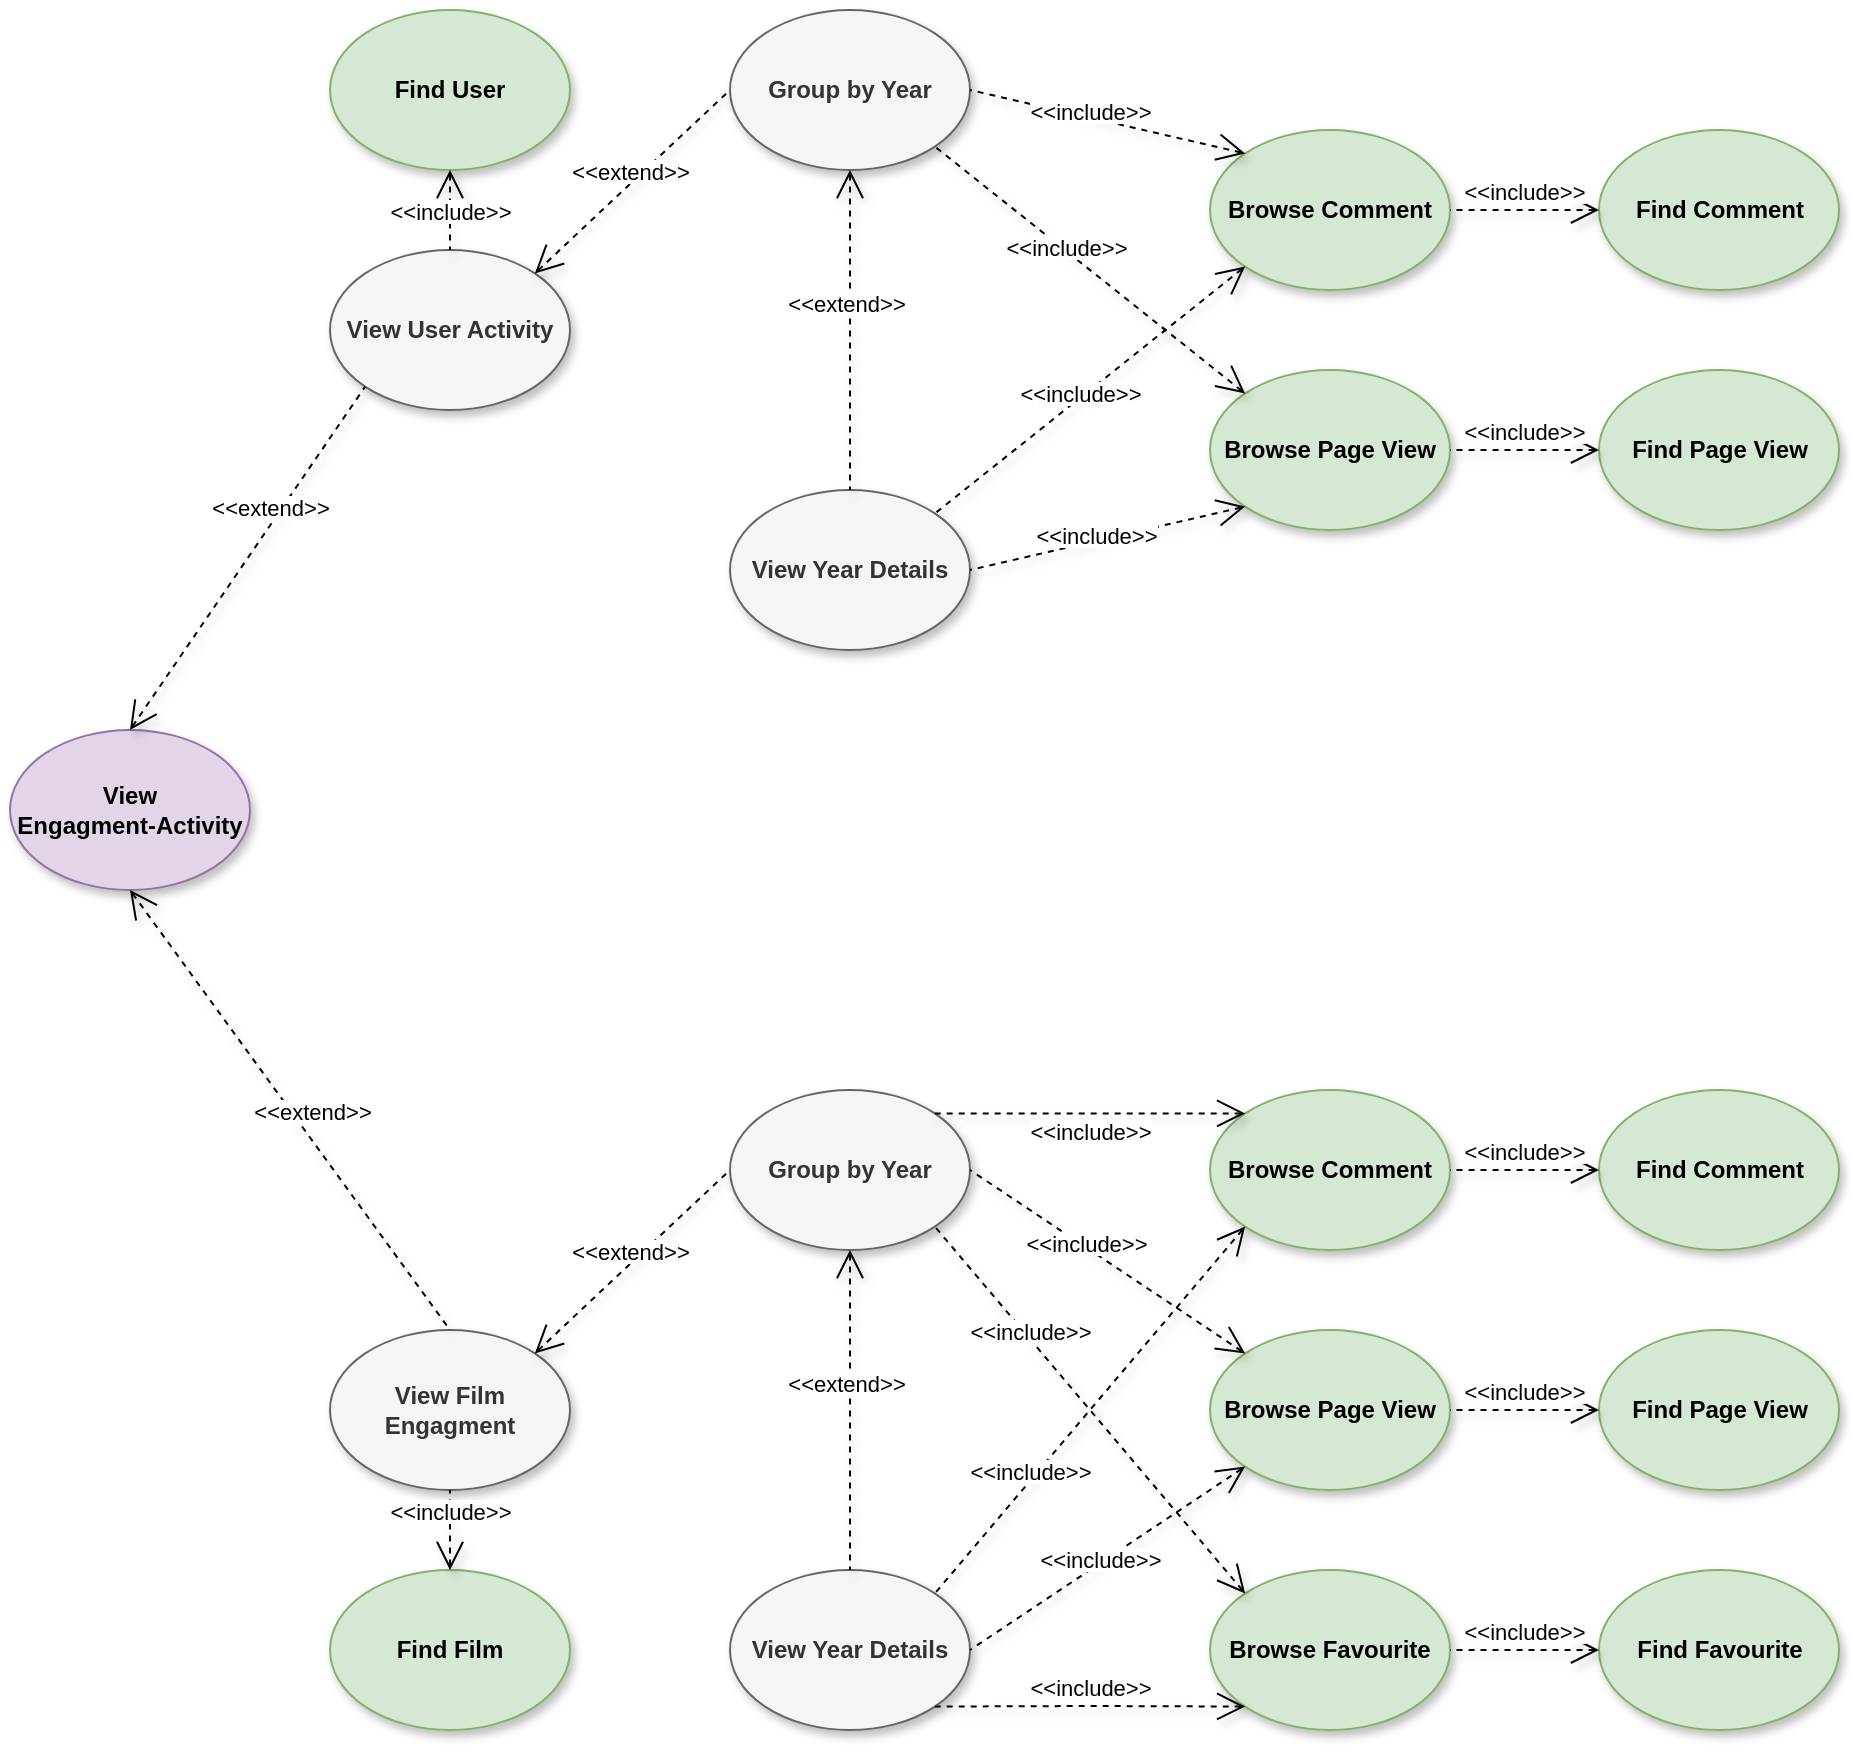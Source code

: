 <mxfile version="12.1.0" type="device" pages="1"><diagram id="BbvuW23b8s510joW4BoM" name="Pagina-1"><mxGraphModel dx="1417" dy="442" grid="1" gridSize="10" guides="1" tooltips="1" connect="1" arrows="1" fold="1" page="1" pageScale="1" pageWidth="827" pageHeight="1169" math="0" shadow="0"><root><mxCell id="0"/><mxCell id="1" parent="0"/><mxCell id="gbE8u1Lyj_9UGCvHLwwf-1" value="View &lt;br&gt;Engagment-Activity" style="ellipse;whiteSpace=wrap;html=1;fontStyle=1;fillColor=#e1d5e7;strokeColor=#9673a6;shadow=1;" parent="1" vertex="1"><mxGeometry x="-480" y="480" width="120" height="80" as="geometry"/></mxCell><mxCell id="gbE8u1Lyj_9UGCvHLwwf-3" value="View Film Engagment" style="ellipse;whiteSpace=wrap;html=1;fontStyle=1;fillColor=#f5f5f5;strokeColor=#666666;shadow=1;fontColor=#333333;" parent="1" vertex="1"><mxGeometry x="-320" y="780" width="120" height="80" as="geometry"/></mxCell><mxCell id="gbE8u1Lyj_9UGCvHLwwf-12" value="Find Film" style="ellipse;whiteSpace=wrap;html=1;fontStyle=1;fillColor=#d5e8d4;strokeColor=#82b366;shadow=1;" parent="1" vertex="1"><mxGeometry x="-320" y="900" width="120" height="80" as="geometry"/></mxCell><mxCell id="gbE8u1Lyj_9UGCvHLwwf-17" value="&lt;span style=&quot;background-color: rgb(255 , 255 , 255)&quot;&gt;&amp;lt;&amp;lt;include&amp;gt;&amp;gt;&lt;/span&gt;" style="edgeStyle=none;html=1;startArrow=open;endArrow=none;startSize=12;verticalAlign=bottom;dashed=1;labelBackgroundColor=none;entryX=0.5;entryY=1;entryDx=0;entryDy=0;shadow=1;exitX=0.5;exitY=0;exitDx=0;exitDy=0;" parent="1" source="gbE8u1Lyj_9UGCvHLwwf-12" target="gbE8u1Lyj_9UGCvHLwwf-3" edge="1"><mxGeometry width="160" relative="1" as="geometry"><mxPoint x="-416.5" y="1070" as="sourcePoint"/><mxPoint x="-416.5" y="910" as="targetPoint"/><mxPoint as="offset"/></mxGeometry></mxCell><mxCell id="gbE8u1Lyj_9UGCvHLwwf-19" value="&lt;span style=&quot;background-color: rgb(255 , 255 , 255)&quot;&gt;&amp;lt;&amp;lt;extend&amp;gt;&amp;gt;&lt;/span&gt;" style="edgeStyle=none;html=1;startArrow=open;endArrow=none;startSize=12;verticalAlign=bottom;dashed=1;labelBackgroundColor=none;entryX=0.5;entryY=0;entryDx=0;entryDy=0;shadow=1;exitX=0.5;exitY=1;exitDx=0;exitDy=0;" parent="1" source="gbE8u1Lyj_9UGCvHLwwf-1" target="gbE8u1Lyj_9UGCvHLwwf-3" edge="1"><mxGeometry x="0.103" y="2" width="160" relative="1" as="geometry"><mxPoint x="-180" y="740" as="sourcePoint"/><mxPoint x="-220.5" y="600" as="targetPoint"/><mxPoint x="1" as="offset"/></mxGeometry></mxCell><mxCell id="gbE8u1Lyj_9UGCvHLwwf-33" value="View User Activity" style="ellipse;whiteSpace=wrap;html=1;fontStyle=1;fillColor=#f5f5f5;strokeColor=#666666;shadow=1;fontColor=#333333;" parent="1" vertex="1"><mxGeometry x="-320" y="240" width="120" height="80" as="geometry"/></mxCell><mxCell id="gbE8u1Lyj_9UGCvHLwwf-35" value="Group by Year" style="ellipse;whiteSpace=wrap;html=1;fontStyle=1;fillColor=#f5f5f5;strokeColor=#666666;shadow=1;fontColor=#333333;" parent="1" vertex="1"><mxGeometry x="-120" y="120" width="120" height="80" as="geometry"/></mxCell><mxCell id="gbE8u1Lyj_9UGCvHLwwf-39" value="Browse Comment" style="ellipse;whiteSpace=wrap;html=1;fontStyle=1;fillColor=#d5e8d4;strokeColor=#82b366;shadow=1;" parent="1" vertex="1"><mxGeometry x="120" y="180" width="120" height="80" as="geometry"/></mxCell><mxCell id="gbE8u1Lyj_9UGCvHLwwf-40" value="Browse Page View" style="ellipse;whiteSpace=wrap;html=1;fontStyle=1;fillColor=#d5e8d4;strokeColor=#82b366;shadow=1;" parent="1" vertex="1"><mxGeometry x="120" y="300" width="120" height="80" as="geometry"/></mxCell><mxCell id="gbE8u1Lyj_9UGCvHLwwf-42" value="Find User" style="ellipse;whiteSpace=wrap;html=1;fontStyle=1;fillColor=#d5e8d4;strokeColor=#82b366;shadow=1;" parent="1" vertex="1"><mxGeometry x="-320" y="120" width="120" height="80" as="geometry"/></mxCell><mxCell id="gbE8u1Lyj_9UGCvHLwwf-43" value="Find Comment" style="ellipse;whiteSpace=wrap;html=1;fontStyle=1;fillColor=#d5e8d4;strokeColor=#82b366;shadow=1;" parent="1" vertex="1"><mxGeometry x="314.5" y="180" width="120" height="80" as="geometry"/></mxCell><mxCell id="gbE8u1Lyj_9UGCvHLwwf-44" value="Find Page View" style="ellipse;whiteSpace=wrap;html=1;fontStyle=1;fillColor=#d5e8d4;strokeColor=#82b366;shadow=1;" parent="1" vertex="1"><mxGeometry x="314.5" y="300" width="120" height="80" as="geometry"/></mxCell><mxCell id="gbE8u1Lyj_9UGCvHLwwf-46" value="&lt;span style=&quot;background-color: rgb(255 , 255 , 255)&quot;&gt;&amp;lt;&amp;lt;include&amp;gt;&amp;gt;&lt;/span&gt;" style="edgeStyle=none;html=1;startArrow=open;endArrow=none;startSize=12;verticalAlign=bottom;dashed=1;labelBackgroundColor=none;shadow=1;" parent="1" source="gbE8u1Lyj_9UGCvHLwwf-42" edge="1"><mxGeometry x="0.5" width="160" relative="1" as="geometry"><mxPoint x="-260" y="190" as="sourcePoint"/><mxPoint x="-260" y="240" as="targetPoint"/><mxPoint as="offset"/></mxGeometry></mxCell><mxCell id="gbE8u1Lyj_9UGCvHLwwf-49" value="&lt;span style=&quot;background-color: rgb(255 , 255 , 255)&quot;&gt;&amp;lt;&amp;lt;extend&amp;gt;&amp;gt;&lt;/span&gt;" style="edgeStyle=none;html=1;startArrow=open;endArrow=none;startSize=12;verticalAlign=bottom;dashed=1;labelBackgroundColor=none;entryX=0;entryY=0.5;entryDx=0;entryDy=0;shadow=1;exitX=1;exitY=0;exitDx=0;exitDy=0;" parent="1" source="gbE8u1Lyj_9UGCvHLwwf-33" target="gbE8u1Lyj_9UGCvHLwwf-35" edge="1"><mxGeometry x="-0.056" y="-2" width="160" relative="1" as="geometry"><mxPoint x="-207.574" y="261.716" as="sourcePoint"/><mxPoint x="-110" y="110.0" as="targetPoint"/><mxPoint as="offset"/></mxGeometry></mxCell><mxCell id="gbE8u1Lyj_9UGCvHLwwf-56" value="&lt;span style=&quot;background-color: rgb(255 , 255 , 255)&quot;&gt;&amp;lt;&amp;lt;include&amp;gt;&amp;gt;&lt;/span&gt;" style="edgeStyle=none;html=1;startArrow=open;endArrow=none;startSize=12;verticalAlign=bottom;dashed=1;labelBackgroundColor=none;shadow=1;entryX=1;entryY=1;entryDx=0;entryDy=0;exitX=0;exitY=0;exitDx=0;exitDy=0;" parent="1" source="gbE8u1Lyj_9UGCvHLwwf-40" target="gbE8u1Lyj_9UGCvHLwwf-35" edge="1"><mxGeometry x="0.108" y="6" width="160" relative="1" as="geometry"><mxPoint x="150.574" y="261.716" as="sourcePoint"/><mxPoint x="10" y="230" as="targetPoint"/><mxPoint as="offset"/></mxGeometry></mxCell><mxCell id="gbE8u1Lyj_9UGCvHLwwf-59" value="&lt;span style=&quot;background-color: rgb(255 , 255 , 255)&quot;&gt;&amp;lt;&amp;lt;include&amp;gt;&amp;gt;&lt;/span&gt;" style="edgeStyle=none;html=1;startArrow=open;endArrow=none;startSize=12;verticalAlign=bottom;dashed=1;labelBackgroundColor=none;entryX=1;entryY=0.5;entryDx=0;entryDy=0;shadow=1;" parent="1" source="gbE8u1Lyj_9UGCvHLwwf-44" target="gbE8u1Lyj_9UGCvHLwwf-40" edge="1"><mxGeometry x="0.007" width="160" relative="1" as="geometry"><mxPoint x="327.5" y="470" as="sourcePoint"/><mxPoint x="253.0" y="470" as="targetPoint"/><mxPoint as="offset"/></mxGeometry></mxCell><mxCell id="gbE8u1Lyj_9UGCvHLwwf-60" value="&lt;span style=&quot;background-color: rgb(255 , 255 , 255)&quot;&gt;&amp;lt;&amp;lt;include&amp;gt;&amp;gt;&lt;/span&gt;" style="edgeStyle=none;html=1;startArrow=open;endArrow=none;startSize=12;verticalAlign=bottom;dashed=1;labelBackgroundColor=none;entryX=1;entryY=0.5;entryDx=0;entryDy=0;shadow=1;exitX=0;exitY=0.5;exitDx=0;exitDy=0;" parent="1" source="gbE8u1Lyj_9UGCvHLwwf-43" target="gbE8u1Lyj_9UGCvHLwwf-39" edge="1"><mxGeometry x="0.007" width="160" relative="1" as="geometry"><mxPoint x="324.5" y="350" as="sourcePoint"/><mxPoint x="250" y="350" as="targetPoint"/><mxPoint as="offset"/></mxGeometry></mxCell><mxCell id="gbE8u1Lyj_9UGCvHLwwf-61" value="&lt;span style=&quot;background-color: rgb(255 , 255 , 255)&quot;&gt;&amp;lt;&amp;lt;extend&amp;gt;&amp;gt;&lt;/span&gt;" style="edgeStyle=none;html=1;startArrow=open;endArrow=none;startSize=12;verticalAlign=bottom;dashed=1;labelBackgroundColor=none;shadow=1;exitX=0.5;exitY=0;exitDx=0;exitDy=0;entryX=0;entryY=1;entryDx=0;entryDy=0;" parent="1" source="gbE8u1Lyj_9UGCvHLwwf-1" target="gbE8u1Lyj_9UGCvHLwwf-33" edge="1"><mxGeometry x="0.189" width="160" relative="1" as="geometry"><mxPoint x="-410" y="570.0" as="sourcePoint"/><mxPoint x="-440" y="348" as="targetPoint"/><mxPoint as="offset"/></mxGeometry></mxCell><mxCell id="IGcEVKBmsaq9g33Nmq2p-1" value="&lt;span style=&quot;background-color: rgb(255 , 255 , 255)&quot;&gt;&amp;lt;&amp;lt;include&amp;gt;&amp;gt;&lt;/span&gt;" style="edgeStyle=none;html=1;startArrow=open;endArrow=none;startSize=12;verticalAlign=bottom;dashed=1;labelBackgroundColor=none;shadow=1;exitX=0;exitY=0;exitDx=0;exitDy=0;entryX=1;entryY=0.5;entryDx=0;entryDy=0;" edge="1" parent="1" source="gbE8u1Lyj_9UGCvHLwwf-39" target="gbE8u1Lyj_9UGCvHLwwf-35"><mxGeometry x="0.108" y="6" width="160" relative="1" as="geometry"><mxPoint x="133" y="230" as="sourcePoint"/><mxPoint x="-7.574" y="198.284" as="targetPoint"/><mxPoint as="offset"/></mxGeometry></mxCell><mxCell id="IGcEVKBmsaq9g33Nmq2p-2" value="View Year Details" style="ellipse;whiteSpace=wrap;html=1;fontStyle=1;fillColor=#f5f5f5;strokeColor=#666666;shadow=1;fontColor=#333333;" vertex="1" parent="1"><mxGeometry x="-120" y="360" width="120" height="80" as="geometry"/></mxCell><mxCell id="IGcEVKBmsaq9g33Nmq2p-3" value="&lt;span style=&quot;background-color: rgb(255 , 255 , 255)&quot;&gt;&amp;lt;&amp;lt;extend&amp;gt;&amp;gt;&lt;/span&gt;" style="edgeStyle=none;html=1;startArrow=open;endArrow=none;startSize=12;verticalAlign=bottom;dashed=1;labelBackgroundColor=none;shadow=1;exitX=0.5;exitY=1;exitDx=0;exitDy=0;entryX=0.5;entryY=0;entryDx=0;entryDy=0;" edge="1" parent="1" source="gbE8u1Lyj_9UGCvHLwwf-35" target="IGcEVKBmsaq9g33Nmq2p-2"><mxGeometry x="-0.056" y="-2" width="160" relative="1" as="geometry"><mxPoint x="-207.574" y="261.716" as="sourcePoint"/><mxPoint x="-90" y="340" as="targetPoint"/><mxPoint as="offset"/></mxGeometry></mxCell><mxCell id="IGcEVKBmsaq9g33Nmq2p-4" value="&lt;span style=&quot;background-color: rgb(255 , 255 , 255)&quot;&gt;&amp;lt;&amp;lt;include&amp;gt;&amp;gt;&lt;/span&gt;" style="edgeStyle=none;html=1;startArrow=open;endArrow=none;startSize=12;verticalAlign=bottom;dashed=1;labelBackgroundColor=none;shadow=1;exitX=0;exitY=1;exitDx=0;exitDy=0;entryX=1;entryY=0.5;entryDx=0;entryDy=0;" edge="1" parent="1" source="gbE8u1Lyj_9UGCvHLwwf-40" target="IGcEVKBmsaq9g33Nmq2p-2"><mxGeometry x="0.108" y="6" width="160" relative="1" as="geometry"><mxPoint x="130" y="350" as="sourcePoint"/><mxPoint x="-7.574" y="198.284" as="targetPoint"/><mxPoint as="offset"/></mxGeometry></mxCell><mxCell id="IGcEVKBmsaq9g33Nmq2p-5" value="&lt;span style=&quot;background-color: rgb(255 , 255 , 255)&quot;&gt;&amp;lt;&amp;lt;include&amp;gt;&amp;gt;&lt;/span&gt;" style="edgeStyle=none;html=1;startArrow=open;endArrow=none;startSize=12;verticalAlign=bottom;dashed=1;labelBackgroundColor=none;shadow=1;exitX=0;exitY=1;exitDx=0;exitDy=0;entryX=1;entryY=0;entryDx=0;entryDy=0;" edge="1" parent="1" source="gbE8u1Lyj_9UGCvHLwwf-39" target="IGcEVKBmsaq9g33Nmq2p-2"><mxGeometry x="0.108" y="6" width="160" relative="1" as="geometry"><mxPoint x="147.574" y="378.284" as="sourcePoint"/><mxPoint x="10" y="410" as="targetPoint"/><mxPoint as="offset"/></mxGeometry></mxCell><mxCell id="IGcEVKBmsaq9g33Nmq2p-6" value="Group by Year" style="ellipse;whiteSpace=wrap;html=1;fontStyle=1;fillColor=#f5f5f5;strokeColor=#666666;shadow=1;fontColor=#333333;" vertex="1" parent="1"><mxGeometry x="-120" y="660" width="120" height="80" as="geometry"/></mxCell><mxCell id="IGcEVKBmsaq9g33Nmq2p-7" value="Browse Comment" style="ellipse;whiteSpace=wrap;html=1;fontStyle=1;fillColor=#d5e8d4;strokeColor=#82b366;shadow=1;" vertex="1" parent="1"><mxGeometry x="120" y="660" width="120" height="80" as="geometry"/></mxCell><mxCell id="IGcEVKBmsaq9g33Nmq2p-8" value="Browse Page View" style="ellipse;whiteSpace=wrap;html=1;fontStyle=1;fillColor=#d5e8d4;strokeColor=#82b366;shadow=1;" vertex="1" parent="1"><mxGeometry x="120" y="780" width="120" height="80" as="geometry"/></mxCell><mxCell id="IGcEVKBmsaq9g33Nmq2p-9" value="Find Comment" style="ellipse;whiteSpace=wrap;html=1;fontStyle=1;fillColor=#d5e8d4;strokeColor=#82b366;shadow=1;" vertex="1" parent="1"><mxGeometry x="314.5" y="660" width="120" height="80" as="geometry"/></mxCell><mxCell id="IGcEVKBmsaq9g33Nmq2p-10" value="Find Page View" style="ellipse;whiteSpace=wrap;html=1;fontStyle=1;fillColor=#d5e8d4;strokeColor=#82b366;shadow=1;" vertex="1" parent="1"><mxGeometry x="314.5" y="780" width="120" height="80" as="geometry"/></mxCell><mxCell id="IGcEVKBmsaq9g33Nmq2p-11" value="&lt;span style=&quot;background-color: rgb(255 , 255 , 255)&quot;&gt;&amp;lt;&amp;lt;include&amp;gt;&amp;gt;&lt;/span&gt;" style="edgeStyle=none;html=1;startArrow=open;endArrow=none;startSize=12;verticalAlign=bottom;dashed=1;labelBackgroundColor=none;shadow=1;entryX=1;entryY=0.5;entryDx=0;entryDy=0;exitX=0;exitY=0;exitDx=0;exitDy=0;" edge="1" parent="1" source="IGcEVKBmsaq9g33Nmq2p-8" target="IGcEVKBmsaq9g33Nmq2p-6"><mxGeometry x="0.108" y="6" width="160" relative="1" as="geometry"><mxPoint x="150.574" y="801.716" as="sourcePoint"/><mxPoint x="10" y="770" as="targetPoint"/><mxPoint as="offset"/></mxGeometry></mxCell><mxCell id="IGcEVKBmsaq9g33Nmq2p-12" value="&lt;span style=&quot;background-color: rgb(255 , 255 , 255)&quot;&gt;&amp;lt;&amp;lt;include&amp;gt;&amp;gt;&lt;/span&gt;" style="edgeStyle=none;html=1;startArrow=open;endArrow=none;startSize=12;verticalAlign=bottom;dashed=1;labelBackgroundColor=none;entryX=1;entryY=0.5;entryDx=0;entryDy=0;shadow=1;" edge="1" parent="1" source="IGcEVKBmsaq9g33Nmq2p-10" target="IGcEVKBmsaq9g33Nmq2p-8"><mxGeometry x="0.007" width="160" relative="1" as="geometry"><mxPoint x="327.5" y="950" as="sourcePoint"/><mxPoint x="253.0" y="950" as="targetPoint"/><mxPoint as="offset"/></mxGeometry></mxCell><mxCell id="IGcEVKBmsaq9g33Nmq2p-13" value="&lt;span style=&quot;background-color: rgb(255 , 255 , 255)&quot;&gt;&amp;lt;&amp;lt;include&amp;gt;&amp;gt;&lt;/span&gt;" style="edgeStyle=none;html=1;startArrow=open;endArrow=none;startSize=12;verticalAlign=bottom;dashed=1;labelBackgroundColor=none;entryX=1;entryY=0.5;entryDx=0;entryDy=0;shadow=1;exitX=0;exitY=0.5;exitDx=0;exitDy=0;" edge="1" parent="1" source="IGcEVKBmsaq9g33Nmq2p-9" target="IGcEVKBmsaq9g33Nmq2p-7"><mxGeometry x="0.007" width="160" relative="1" as="geometry"><mxPoint x="324.5" y="830" as="sourcePoint"/><mxPoint x="250" y="830" as="targetPoint"/><mxPoint as="offset"/></mxGeometry></mxCell><mxCell id="IGcEVKBmsaq9g33Nmq2p-14" value="&lt;span style=&quot;background-color: rgb(255 , 255 , 255)&quot;&gt;&amp;lt;&amp;lt;include&amp;gt;&amp;gt;&lt;/span&gt;" style="edgeStyle=none;html=1;startArrow=open;endArrow=none;startSize=12;verticalAlign=bottom;dashed=1;labelBackgroundColor=none;shadow=1;exitX=0;exitY=0;exitDx=0;exitDy=0;entryX=1;entryY=0;entryDx=0;entryDy=0;" edge="1" parent="1" source="IGcEVKBmsaq9g33Nmq2p-7" target="IGcEVKBmsaq9g33Nmq2p-6"><mxGeometry x="-0.002" y="18" width="160" relative="1" as="geometry"><mxPoint x="133" y="770" as="sourcePoint"/><mxPoint x="-7.574" y="738.284" as="targetPoint"/><mxPoint as="offset"/></mxGeometry></mxCell><mxCell id="IGcEVKBmsaq9g33Nmq2p-15" value="View Year Details" style="ellipse;whiteSpace=wrap;html=1;fontStyle=1;fillColor=#f5f5f5;strokeColor=#666666;shadow=1;fontColor=#333333;" vertex="1" parent="1"><mxGeometry x="-120" y="900" width="120" height="80" as="geometry"/></mxCell><mxCell id="IGcEVKBmsaq9g33Nmq2p-16" value="&lt;span style=&quot;background-color: rgb(255 , 255 , 255)&quot;&gt;&amp;lt;&amp;lt;extend&amp;gt;&amp;gt;&lt;/span&gt;" style="edgeStyle=none;html=1;startArrow=open;endArrow=none;startSize=12;verticalAlign=bottom;dashed=1;labelBackgroundColor=none;shadow=1;exitX=0.5;exitY=1;exitDx=0;exitDy=0;entryX=0.5;entryY=0;entryDx=0;entryDy=0;" edge="1" parent="1" source="IGcEVKBmsaq9g33Nmq2p-6" target="IGcEVKBmsaq9g33Nmq2p-15"><mxGeometry x="-0.056" y="-2" width="160" relative="1" as="geometry"><mxPoint x="-207.574" y="801.716" as="sourcePoint"/><mxPoint x="-90" y="880" as="targetPoint"/><mxPoint as="offset"/></mxGeometry></mxCell><mxCell id="IGcEVKBmsaq9g33Nmq2p-17" value="&lt;span style=&quot;background-color: rgb(255 , 255 , 255)&quot;&gt;&amp;lt;&amp;lt;include&amp;gt;&amp;gt;&lt;/span&gt;" style="edgeStyle=none;html=1;startArrow=open;endArrow=none;startSize=12;verticalAlign=bottom;dashed=1;labelBackgroundColor=none;shadow=1;exitX=0;exitY=1;exitDx=0;exitDy=0;entryX=1;entryY=0.5;entryDx=0;entryDy=0;" edge="1" parent="1" source="IGcEVKBmsaq9g33Nmq2p-8" target="IGcEVKBmsaq9g33Nmq2p-15"><mxGeometry x="0.108" y="6" width="160" relative="1" as="geometry"><mxPoint x="130" y="890" as="sourcePoint"/><mxPoint x="-7.574" y="738.284" as="targetPoint"/><mxPoint as="offset"/></mxGeometry></mxCell><mxCell id="IGcEVKBmsaq9g33Nmq2p-18" value="&lt;span style=&quot;background-color: rgb(255 , 255 , 255)&quot;&gt;&amp;lt;&amp;lt;include&amp;gt;&amp;gt;&lt;/span&gt;" style="edgeStyle=none;html=1;startArrow=open;endArrow=none;startSize=12;verticalAlign=bottom;dashed=1;labelBackgroundColor=none;shadow=1;exitX=0;exitY=1;exitDx=0;exitDy=0;entryX=1;entryY=0;entryDx=0;entryDy=0;" edge="1" parent="1" source="IGcEVKBmsaq9g33Nmq2p-7" target="IGcEVKBmsaq9g33Nmq2p-15"><mxGeometry x="0.415" y="3" width="160" relative="1" as="geometry"><mxPoint x="147.574" y="918.284" as="sourcePoint"/><mxPoint x="10" y="950" as="targetPoint"/><mxPoint as="offset"/></mxGeometry></mxCell><mxCell id="IGcEVKBmsaq9g33Nmq2p-19" value="Browse Favourite" style="ellipse;whiteSpace=wrap;html=1;fontStyle=1;fillColor=#d5e8d4;strokeColor=#82b366;shadow=1;" vertex="1" parent="1"><mxGeometry x="120" y="900" width="120" height="80" as="geometry"/></mxCell><mxCell id="IGcEVKBmsaq9g33Nmq2p-20" value="Find Favourite" style="ellipse;whiteSpace=wrap;html=1;fontStyle=1;fillColor=#d5e8d4;strokeColor=#82b366;shadow=1;" vertex="1" parent="1"><mxGeometry x="314.5" y="900" width="120" height="80" as="geometry"/></mxCell><mxCell id="IGcEVKBmsaq9g33Nmq2p-21" value="&lt;span style=&quot;background-color: rgb(255 , 255 , 255)&quot;&gt;&amp;lt;&amp;lt;include&amp;gt;&amp;gt;&lt;/span&gt;" style="edgeStyle=none;html=1;startArrow=open;endArrow=none;startSize=12;verticalAlign=bottom;dashed=1;labelBackgroundColor=none;entryX=1;entryY=0.5;entryDx=0;entryDy=0;shadow=1;" edge="1" parent="1" source="IGcEVKBmsaq9g33Nmq2p-20" target="IGcEVKBmsaq9g33Nmq2p-19"><mxGeometry x="0.007" width="160" relative="1" as="geometry"><mxPoint x="327.5" y="1070" as="sourcePoint"/><mxPoint x="253.0" y="1070" as="targetPoint"/><mxPoint as="offset"/></mxGeometry></mxCell><mxCell id="IGcEVKBmsaq9g33Nmq2p-22" value="&lt;span style=&quot;background-color: rgb(255 , 255 , 255)&quot;&gt;&amp;lt;&amp;lt;include&amp;gt;&amp;gt;&lt;/span&gt;" style="edgeStyle=none;html=1;startArrow=open;endArrow=none;startSize=12;verticalAlign=bottom;dashed=1;labelBackgroundColor=none;shadow=1;exitX=0;exitY=1;exitDx=0;exitDy=0;entryX=1;entryY=1;entryDx=0;entryDy=0;" edge="1" parent="1" source="IGcEVKBmsaq9g33Nmq2p-19" target="IGcEVKBmsaq9g33Nmq2p-15"><mxGeometry x="-0.002" width="160" relative="1" as="geometry"><mxPoint x="147.574" y="858.284" as="sourcePoint"/><mxPoint x="10" y="950" as="targetPoint"/><mxPoint as="offset"/><Array as="points"><mxPoint x="60" y="968"/></Array></mxGeometry></mxCell><mxCell id="IGcEVKBmsaq9g33Nmq2p-23" value="&lt;span style=&quot;background-color: rgb(255 , 255 , 255)&quot;&gt;&amp;lt;&amp;lt;include&amp;gt;&amp;gt;&lt;/span&gt;" style="edgeStyle=none;html=1;startArrow=open;endArrow=none;startSize=12;verticalAlign=bottom;dashed=1;labelBackgroundColor=none;shadow=1;exitX=0;exitY=0;exitDx=0;exitDy=0;entryX=1;entryY=1;entryDx=0;entryDy=0;" edge="1" parent="1" source="IGcEVKBmsaq9g33Nmq2p-19" target="IGcEVKBmsaq9g33Nmq2p-6"><mxGeometry x="0.352" y="3" width="160" relative="1" as="geometry"><mxPoint x="147.206" y="978.037" as="sourcePoint"/><mxPoint x="-7.45" y="978.202" as="targetPoint"/><mxPoint as="offset"/></mxGeometry></mxCell><mxCell id="IGcEVKBmsaq9g33Nmq2p-24" value="&lt;span style=&quot;background-color: rgb(255 , 255 , 255)&quot;&gt;&amp;lt;&amp;lt;extend&amp;gt;&amp;gt;&lt;/span&gt;" style="edgeStyle=none;html=1;startArrow=open;endArrow=none;startSize=12;verticalAlign=bottom;dashed=1;labelBackgroundColor=none;entryX=0;entryY=0.5;entryDx=0;entryDy=0;shadow=1;exitX=1;exitY=0;exitDx=0;exitDy=0;" edge="1" parent="1" source="gbE8u1Lyj_9UGCvHLwwf-3" target="IGcEVKBmsaq9g33Nmq2p-6"><mxGeometry x="-0.056" y="-2" width="160" relative="1" as="geometry"><mxPoint x="-207.574" y="261.716" as="sourcePoint"/><mxPoint x="-110.0" y="170" as="targetPoint"/><mxPoint as="offset"/></mxGeometry></mxCell></root></mxGraphModel></diagram></mxfile>